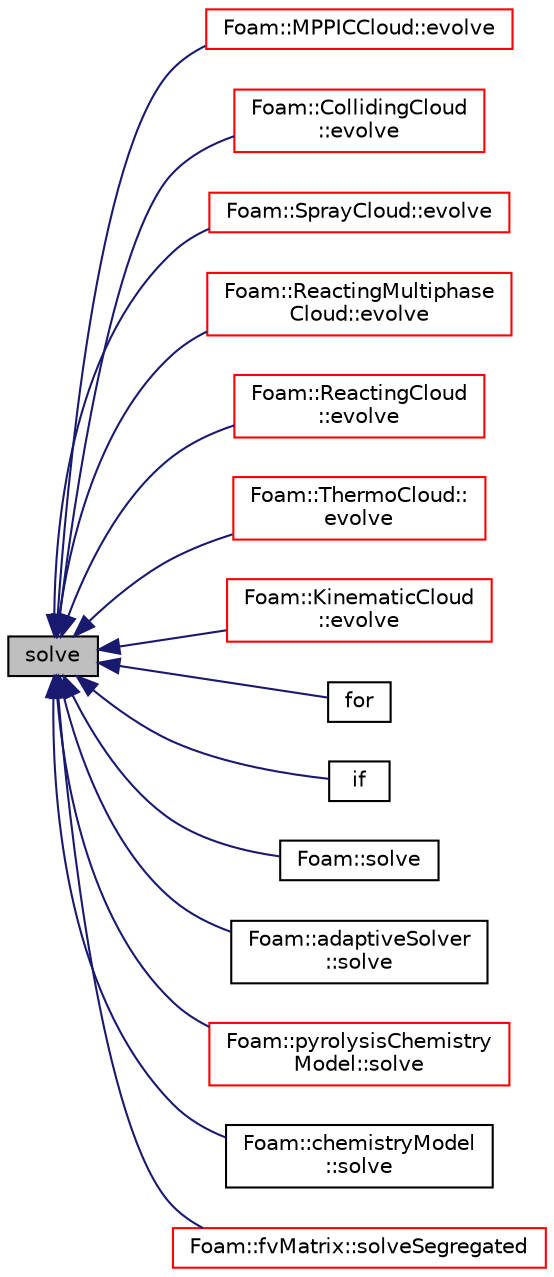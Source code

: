 digraph "solve"
{
  bgcolor="transparent";
  edge [fontname="Helvetica",fontsize="10",labelfontname="Helvetica",labelfontsize="10"];
  node [fontname="Helvetica",fontsize="10",shape=record];
  rankdir="LR";
  Node1 [label="solve",height=0.2,width=0.4,color="black", fillcolor="grey75", style="filled", fontcolor="black"];
  Node1 -> Node2 [dir="back",color="midnightblue",fontsize="10",style="solid",fontname="Helvetica"];
  Node2 [label="Foam::MPPICCloud::evolve",height=0.2,width=0.4,color="red",URL="$a01542.html#a9e3bb886209d951167cd385c1ffe0b00",tooltip="Evolve the cloud. "];
  Node1 -> Node3 [dir="back",color="midnightblue",fontsize="10",style="solid",fontname="Helvetica"];
  Node3 [label="Foam::CollidingCloud\l::evolve",height=0.2,width=0.4,color="red",URL="$a00315.html#a9e3bb886209d951167cd385c1ffe0b00",tooltip="Evolve the cloud. "];
  Node1 -> Node4 [dir="back",color="midnightblue",fontsize="10",style="solid",fontname="Helvetica"];
  Node4 [label="Foam::SprayCloud::evolve",height=0.2,width=0.4,color="red",URL="$a02415.html#a9e3bb886209d951167cd385c1ffe0b00",tooltip="Evolve the spray (inject, move) "];
  Node1 -> Node5 [dir="back",color="midnightblue",fontsize="10",style="solid",fontname="Helvetica"];
  Node5 [label="Foam::ReactingMultiphase\lCloud::evolve",height=0.2,width=0.4,color="red",URL="$a02090.html#a9e3bb886209d951167cd385c1ffe0b00",tooltip="Evolve the cloud. "];
  Node1 -> Node6 [dir="back",color="midnightblue",fontsize="10",style="solid",fontname="Helvetica"];
  Node6 [label="Foam::ReactingCloud\l::evolve",height=0.2,width=0.4,color="red",URL="$a02086.html#a9e3bb886209d951167cd385c1ffe0b00",tooltip="Evolve the cloud. "];
  Node1 -> Node7 [dir="back",color="midnightblue",fontsize="10",style="solid",fontname="Helvetica"];
  Node7 [label="Foam::ThermoCloud::\levolve",height=0.2,width=0.4,color="red",URL="$a02599.html#a9e3bb886209d951167cd385c1ffe0b00",tooltip="Evolve the cloud. "];
  Node1 -> Node8 [dir="back",color="midnightblue",fontsize="10",style="solid",fontname="Helvetica"];
  Node8 [label="Foam::KinematicCloud\l::evolve",height=0.2,width=0.4,color="red",URL="$a01234.html#a9e3bb886209d951167cd385c1ffe0b00",tooltip="Evolve the cloud. "];
  Node1 -> Node9 [dir="back",color="midnightblue",fontsize="10",style="solid",fontname="Helvetica"];
  Node9 [label="for",height=0.2,width=0.4,color="black",URL="$a03271.html#ae9610aff8f04c828f9db802f66a18f67"];
  Node1 -> Node10 [dir="back",color="midnightblue",fontsize="10",style="solid",fontname="Helvetica"];
  Node10 [label="if",height=0.2,width=0.4,color="black",URL="$a03062.html#a09e0bf4ccb0b5dae018c17aa13d69009"];
  Node1 -> Node11 [dir="back",color="midnightblue",fontsize="10",style="solid",fontname="Helvetica"];
  Node11 [label="Foam::solve",height=0.2,width=0.4,color="black",URL="$a10742.html#af9a575dd87051254018f142ea9c62e99",tooltip="Solve the matrix using Gaussian elimination with pivoting. "];
  Node1 -> Node12 [dir="back",color="midnightblue",fontsize="10",style="solid",fontname="Helvetica"];
  Node12 [label="Foam::adaptiveSolver\l::solve",height=0.2,width=0.4,color="black",URL="$a00021.html#ad0007182d221cdd0e1ba91898d296fdb",tooltip="Solve the ODE system and the update the state. "];
  Node1 -> Node13 [dir="back",color="midnightblue",fontsize="10",style="solid",fontname="Helvetica"];
  Node13 [label="Foam::pyrolysisChemistry\lModel::solve",height=0.2,width=0.4,color="red",URL="$a02048.html#a31a5d606a34dbbf8ec6f2ac655eaee9a",tooltip="Solve the reaction system for the given time step. "];
  Node1 -> Node14 [dir="back",color="midnightblue",fontsize="10",style="solid",fontname="Helvetica"];
  Node14 [label="Foam::chemistryModel\l::solve",height=0.2,width=0.4,color="black",URL="$a00270.html#a5a238790ca04b91ae25f6e3f06d3b640"];
  Node1 -> Node15 [dir="back",color="midnightblue",fontsize="10",style="solid",fontname="Helvetica"];
  Node15 [label="Foam::fvMatrix::solveSegregated",height=0.2,width=0.4,color="red",URL="$a00878.html#ac81931f1f6bf41327f87ae877d370449",tooltip="Solve segregated returning the solution statistics. "];
}
